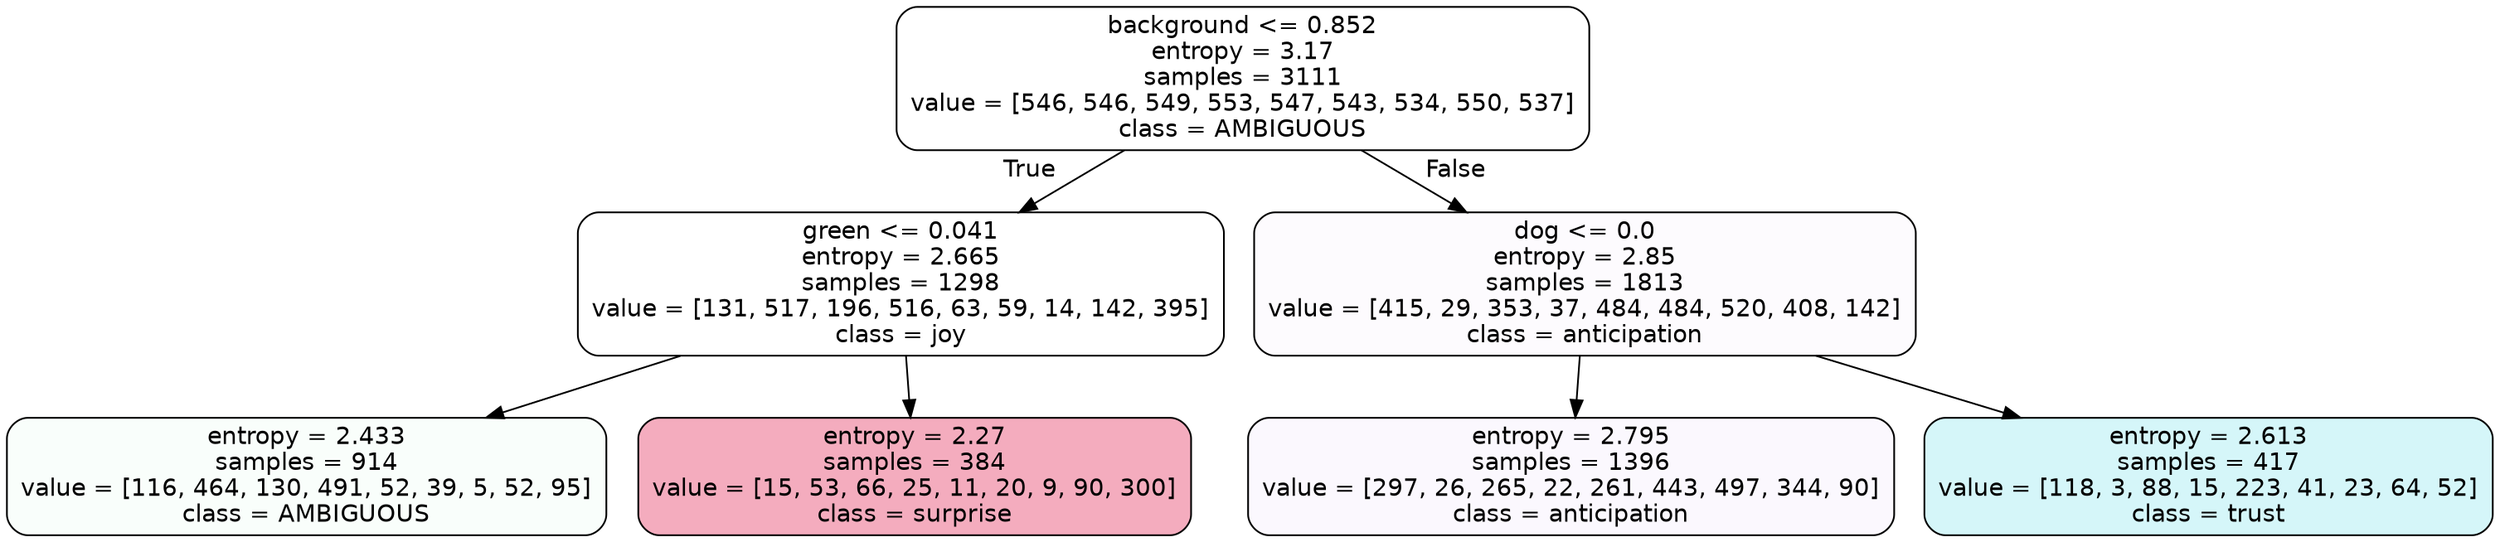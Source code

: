 digraph Tree {
node [shape=box, style="filled, rounded", color="black", fontname=helvetica] ;
edge [fontname=helvetica] ;
0 [label="background <= 0.852\nentropy = 3.17\nsamples = 3111\nvalue = [546, 546, 549, 553, 547, 543, 534, 550, 537]\nclass = AMBIGUOUS", fillcolor="#39e58100"] ;
1 [label="green <= 0.041\nentropy = 2.665\nsamples = 1298\nvalue = [131, 517, 196, 516, 63, 59, 14, 142, 395]\nclass = joy", fillcolor="#d7e53900"] ;
0 -> 1 [labeldistance=2.5, labelangle=45, headlabel="True"] ;
2 [label="entropy = 2.433\nsamples = 914\nvalue = [116, 464, 130, 491, 52, 39, 5, 52, 95]\nclass = AMBIGUOUS", fillcolor="#39e58107"] ;
1 -> 2 ;
3 [label="entropy = 2.27\nsamples = 384\nvalue = [15, 53, 66, 25, 11, 20, 9, 90, 300]\nclass = surprise", fillcolor="#e539646b"] ;
1 -> 3 ;
4 [label="dog <= 0.0\nentropy = 2.85\nsamples = 1813\nvalue = [415, 29, 353, 37, 484, 484, 520, 408, 142]\nclass = anticipation", fillcolor="#8139e504"] ;
0 -> 4 [labeldistance=2.5, labelangle=-45, headlabel="False"] ;
5 [label="entropy = 2.795\nsamples = 1396\nvalue = [297, 26, 265, 22, 261, 443, 497, 344, 90]\nclass = anticipation", fillcolor="#8139e508"] ;
4 -> 5 ;
6 [label="entropy = 2.613\nsamples = 417\nvalue = [118, 3, 88, 15, 223, 41, 23, 64, 52]\nclass = trust", fillcolor="#39d7e535"] ;
4 -> 6 ;
}